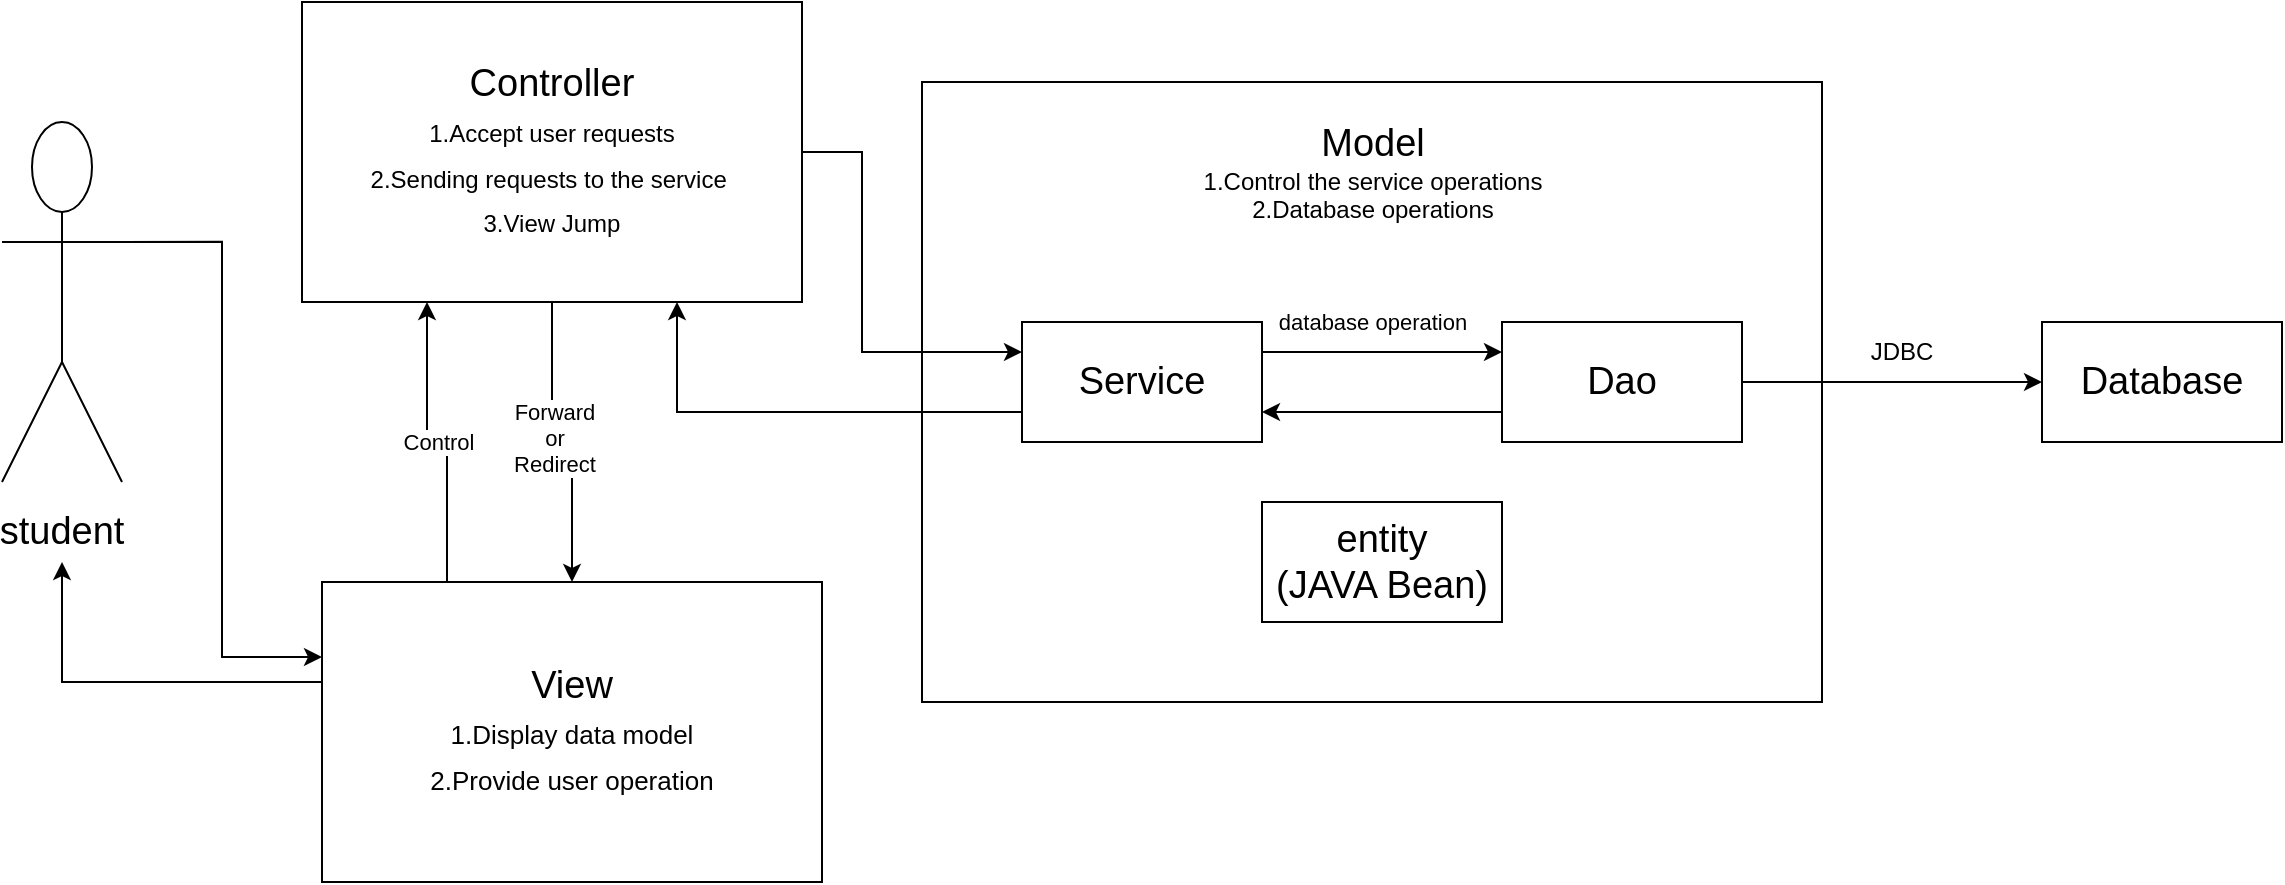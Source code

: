 <mxfile version="21.3.8" type="github">
  <diagram name="Page-1" id="2YBvvXClWsGukQMizWep">
    <mxGraphModel dx="1876" dy="527" grid="1" gridSize="10" guides="1" tooltips="1" connect="1" arrows="1" fold="1" page="1" pageScale="1" pageWidth="850" pageHeight="1100" math="0" shadow="0">
      <root>
        <mxCell id="0" />
        <mxCell id="1" parent="0" />
        <mxCell id="pLPm9OdBzMOnJSmySy2Y-4" value="" style="rounded=0;whiteSpace=wrap;html=1;" parent="1" vertex="1">
          <mxGeometry x="380" y="180" width="450" height="310" as="geometry" />
        </mxCell>
        <mxCell id="pLPm9OdBzMOnJSmySy2Y-19" style="edgeStyle=orthogonalEdgeStyle;rounded=0;orthogonalLoop=1;jettySize=auto;html=1;exitX=1;exitY=0.333;exitDx=0;exitDy=0;exitPerimeter=0;entryX=0;entryY=0.25;entryDx=0;entryDy=0;" parent="1" source="pLPm9OdBzMOnJSmySy2Y-1" target="pLPm9OdBzMOnJSmySy2Y-2" edge="1">
          <mxGeometry relative="1" as="geometry" />
        </mxCell>
        <mxCell id="pLPm9OdBzMOnJSmySy2Y-1" value="" style="shape=umlActor;verticalLabelPosition=bottom;verticalAlign=top;html=1;outlineConnect=0;" parent="1" vertex="1">
          <mxGeometry x="-80" y="200" width="60" height="180" as="geometry" />
        </mxCell>
        <mxCell id="pLPm9OdBzMOnJSmySy2Y-12" value="Control" style="edgeStyle=orthogonalEdgeStyle;rounded=0;orthogonalLoop=1;jettySize=auto;html=1;exitX=0.25;exitY=0;exitDx=0;exitDy=0;entryX=0.25;entryY=1;entryDx=0;entryDy=0;" parent="1" source="pLPm9OdBzMOnJSmySy2Y-2" target="pLPm9OdBzMOnJSmySy2Y-3" edge="1">
          <mxGeometry relative="1" as="geometry" />
        </mxCell>
        <mxCell id="pLPm9OdBzMOnJSmySy2Y-22" style="edgeStyle=orthogonalEdgeStyle;rounded=0;orthogonalLoop=1;jettySize=auto;html=1;exitX=0;exitY=0.75;exitDx=0;exitDy=0;entryX=0.5;entryY=1;entryDx=0;entryDy=0;" parent="1" source="pLPm9OdBzMOnJSmySy2Y-2" target="pLPm9OdBzMOnJSmySy2Y-21" edge="1">
          <mxGeometry relative="1" as="geometry">
            <Array as="points">
              <mxPoint x="210" y="480" />
              <mxPoint x="95" y="480" />
            </Array>
          </mxGeometry>
        </mxCell>
        <mxCell id="pLPm9OdBzMOnJSmySy2Y-2" value="View&lt;br&gt;&lt;font style=&quot;font-size: 13px;&quot;&gt;1.Display data model&lt;br&gt;2.Provide user operation&lt;/font&gt;" style="rounded=0;whiteSpace=wrap;html=1;fontSize=19;" parent="1" vertex="1">
          <mxGeometry x="80" y="430" width="250" height="150" as="geometry" />
        </mxCell>
        <mxCell id="pLPm9OdBzMOnJSmySy2Y-13" style="edgeStyle=orthogonalEdgeStyle;rounded=0;orthogonalLoop=1;jettySize=auto;html=1;exitX=0.5;exitY=1;exitDx=0;exitDy=0;" parent="1" source="pLPm9OdBzMOnJSmySy2Y-3" target="pLPm9OdBzMOnJSmySy2Y-2" edge="1">
          <mxGeometry relative="1" as="geometry" />
        </mxCell>
        <mxCell id="rlDFoi4hdx1JxZB1uZSh-1" value="Forward &lt;br&gt;or&lt;br&gt;Redirect" style="edgeLabel;html=1;align=center;verticalAlign=middle;resizable=0;points=[];" vertex="1" connectable="0" parent="pLPm9OdBzMOnJSmySy2Y-13">
          <mxGeometry x="-0.053" y="2" relative="1" as="geometry">
            <mxPoint as="offset" />
          </mxGeometry>
        </mxCell>
        <mxCell id="pLPm9OdBzMOnJSmySy2Y-14" style="edgeStyle=orthogonalEdgeStyle;rounded=0;orthogonalLoop=1;jettySize=auto;html=1;exitX=1;exitY=0.5;exitDx=0;exitDy=0;entryX=0;entryY=0.25;entryDx=0;entryDy=0;" parent="1" source="pLPm9OdBzMOnJSmySy2Y-3" target="pLPm9OdBzMOnJSmySy2Y-5" edge="1">
          <mxGeometry relative="1" as="geometry">
            <Array as="points">
              <mxPoint x="350" y="215" />
              <mxPoint x="350" y="315" />
            </Array>
          </mxGeometry>
        </mxCell>
        <mxCell id="pLPm9OdBzMOnJSmySy2Y-3" value="Controller&lt;br&gt;&lt;font style=&quot;font-size: 12px;&quot;&gt;1.Accept user requests&lt;br&gt;2.Sending requests to the service&amp;nbsp;&lt;br&gt;3.View Jump&lt;/font&gt;" style="rounded=0;whiteSpace=wrap;html=1;fontSize=19;" parent="1" vertex="1">
          <mxGeometry x="70" y="140" width="250" height="150" as="geometry" />
        </mxCell>
        <mxCell id="pLPm9OdBzMOnJSmySy2Y-8" style="edgeStyle=orthogonalEdgeStyle;rounded=0;orthogonalLoop=1;jettySize=auto;html=1;exitX=1;exitY=0.25;exitDx=0;exitDy=0;entryX=0;entryY=0.25;entryDx=0;entryDy=0;" parent="1" source="pLPm9OdBzMOnJSmySy2Y-5" target="pLPm9OdBzMOnJSmySy2Y-6" edge="1">
          <mxGeometry relative="1" as="geometry" />
        </mxCell>
        <mxCell id="rlDFoi4hdx1JxZB1uZSh-2" value="database operation" style="edgeLabel;html=1;align=center;verticalAlign=middle;resizable=0;points=[];" vertex="1" connectable="0" parent="pLPm9OdBzMOnJSmySy2Y-8">
          <mxGeometry x="0.033" y="4" relative="1" as="geometry">
            <mxPoint x="-7" y="-11" as="offset" />
          </mxGeometry>
        </mxCell>
        <mxCell id="pLPm9OdBzMOnJSmySy2Y-15" style="edgeStyle=orthogonalEdgeStyle;rounded=0;orthogonalLoop=1;jettySize=auto;html=1;exitX=0;exitY=0.75;exitDx=0;exitDy=0;entryX=0.75;entryY=1;entryDx=0;entryDy=0;" parent="1" source="pLPm9OdBzMOnJSmySy2Y-5" target="pLPm9OdBzMOnJSmySy2Y-3" edge="1">
          <mxGeometry relative="1" as="geometry" />
        </mxCell>
        <mxCell id="pLPm9OdBzMOnJSmySy2Y-5" value="Service" style="rounded=0;whiteSpace=wrap;html=1;fontSize=19;" parent="1" vertex="1">
          <mxGeometry x="430" y="300" width="120" height="60" as="geometry" />
        </mxCell>
        <mxCell id="pLPm9OdBzMOnJSmySy2Y-10" style="edgeStyle=orthogonalEdgeStyle;rounded=0;orthogonalLoop=1;jettySize=auto;html=1;exitX=0;exitY=0.75;exitDx=0;exitDy=0;entryX=1;entryY=0.75;entryDx=0;entryDy=0;" parent="1" source="pLPm9OdBzMOnJSmySy2Y-6" target="pLPm9OdBzMOnJSmySy2Y-5" edge="1">
          <mxGeometry relative="1" as="geometry" />
        </mxCell>
        <mxCell id="pLPm9OdBzMOnJSmySy2Y-11" style="edgeStyle=orthogonalEdgeStyle;rounded=0;orthogonalLoop=1;jettySize=auto;html=1;exitX=1;exitY=0.5;exitDx=0;exitDy=0;entryX=0;entryY=0.5;entryDx=0;entryDy=0;" parent="1" source="pLPm9OdBzMOnJSmySy2Y-6" target="pLPm9OdBzMOnJSmySy2Y-7" edge="1">
          <mxGeometry relative="1" as="geometry" />
        </mxCell>
        <mxCell id="pLPm9OdBzMOnJSmySy2Y-6" value="Dao" style="rounded=0;whiteSpace=wrap;html=1;fontSize=19;" parent="1" vertex="1">
          <mxGeometry x="670" y="300" width="120" height="60" as="geometry" />
        </mxCell>
        <mxCell id="pLPm9OdBzMOnJSmySy2Y-7" value="Database" style="rounded=0;whiteSpace=wrap;html=1;fontSize=19;" parent="1" vertex="1">
          <mxGeometry x="940" y="300" width="120" height="60" as="geometry" />
        </mxCell>
        <mxCell id="pLPm9OdBzMOnJSmySy2Y-16" value="entity&lt;br style=&quot;font-size: 19px;&quot;&gt;(JAVA Bean)" style="rounded=0;whiteSpace=wrap;html=1;fontSize=19;" parent="1" vertex="1">
          <mxGeometry x="550" y="390" width="120" height="60" as="geometry" />
        </mxCell>
        <mxCell id="pLPm9OdBzMOnJSmySy2Y-21" value="&lt;font style=&quot;font-size: 19px;&quot;&gt;student&lt;/font&gt;" style="text;html=1;strokeColor=none;fillColor=none;align=center;verticalAlign=middle;whiteSpace=wrap;rounded=0;" parent="1" vertex="1">
          <mxGeometry x="-80" y="390" width="60" height="30" as="geometry" />
        </mxCell>
        <mxCell id="pLPm9OdBzMOnJSmySy2Y-24" value="JDBC" style="text;html=1;strokeColor=none;fillColor=none;align=center;verticalAlign=middle;whiteSpace=wrap;rounded=0;" parent="1" vertex="1">
          <mxGeometry x="840" y="300" width="60" height="30" as="geometry" />
        </mxCell>
        <mxCell id="pLPm9OdBzMOnJSmySy2Y-25" value="&lt;font style=&quot;font-size: 12px;&quot;&gt;&lt;span style=&quot;font-size: 19px;&quot;&gt;Model&lt;/span&gt;&lt;br&gt;&lt;font style=&quot;font-size: 12px;&quot;&gt;1.Control&lt;/font&gt;&lt;/font&gt;&lt;font style=&quot;font-size: 12px;&quot;&gt;&lt;font style=&quot;font-size: 12px;&quot;&gt; the service operations&lt;br&gt;&lt;/font&gt;2.Database operations&lt;br&gt;&lt;/font&gt;" style="text;html=1;strokeColor=none;fillColor=none;align=center;verticalAlign=middle;whiteSpace=wrap;rounded=0;" parent="1" vertex="1">
          <mxGeometry x="487.5" y="210" width="235" height="30" as="geometry" />
        </mxCell>
      </root>
    </mxGraphModel>
  </diagram>
</mxfile>
